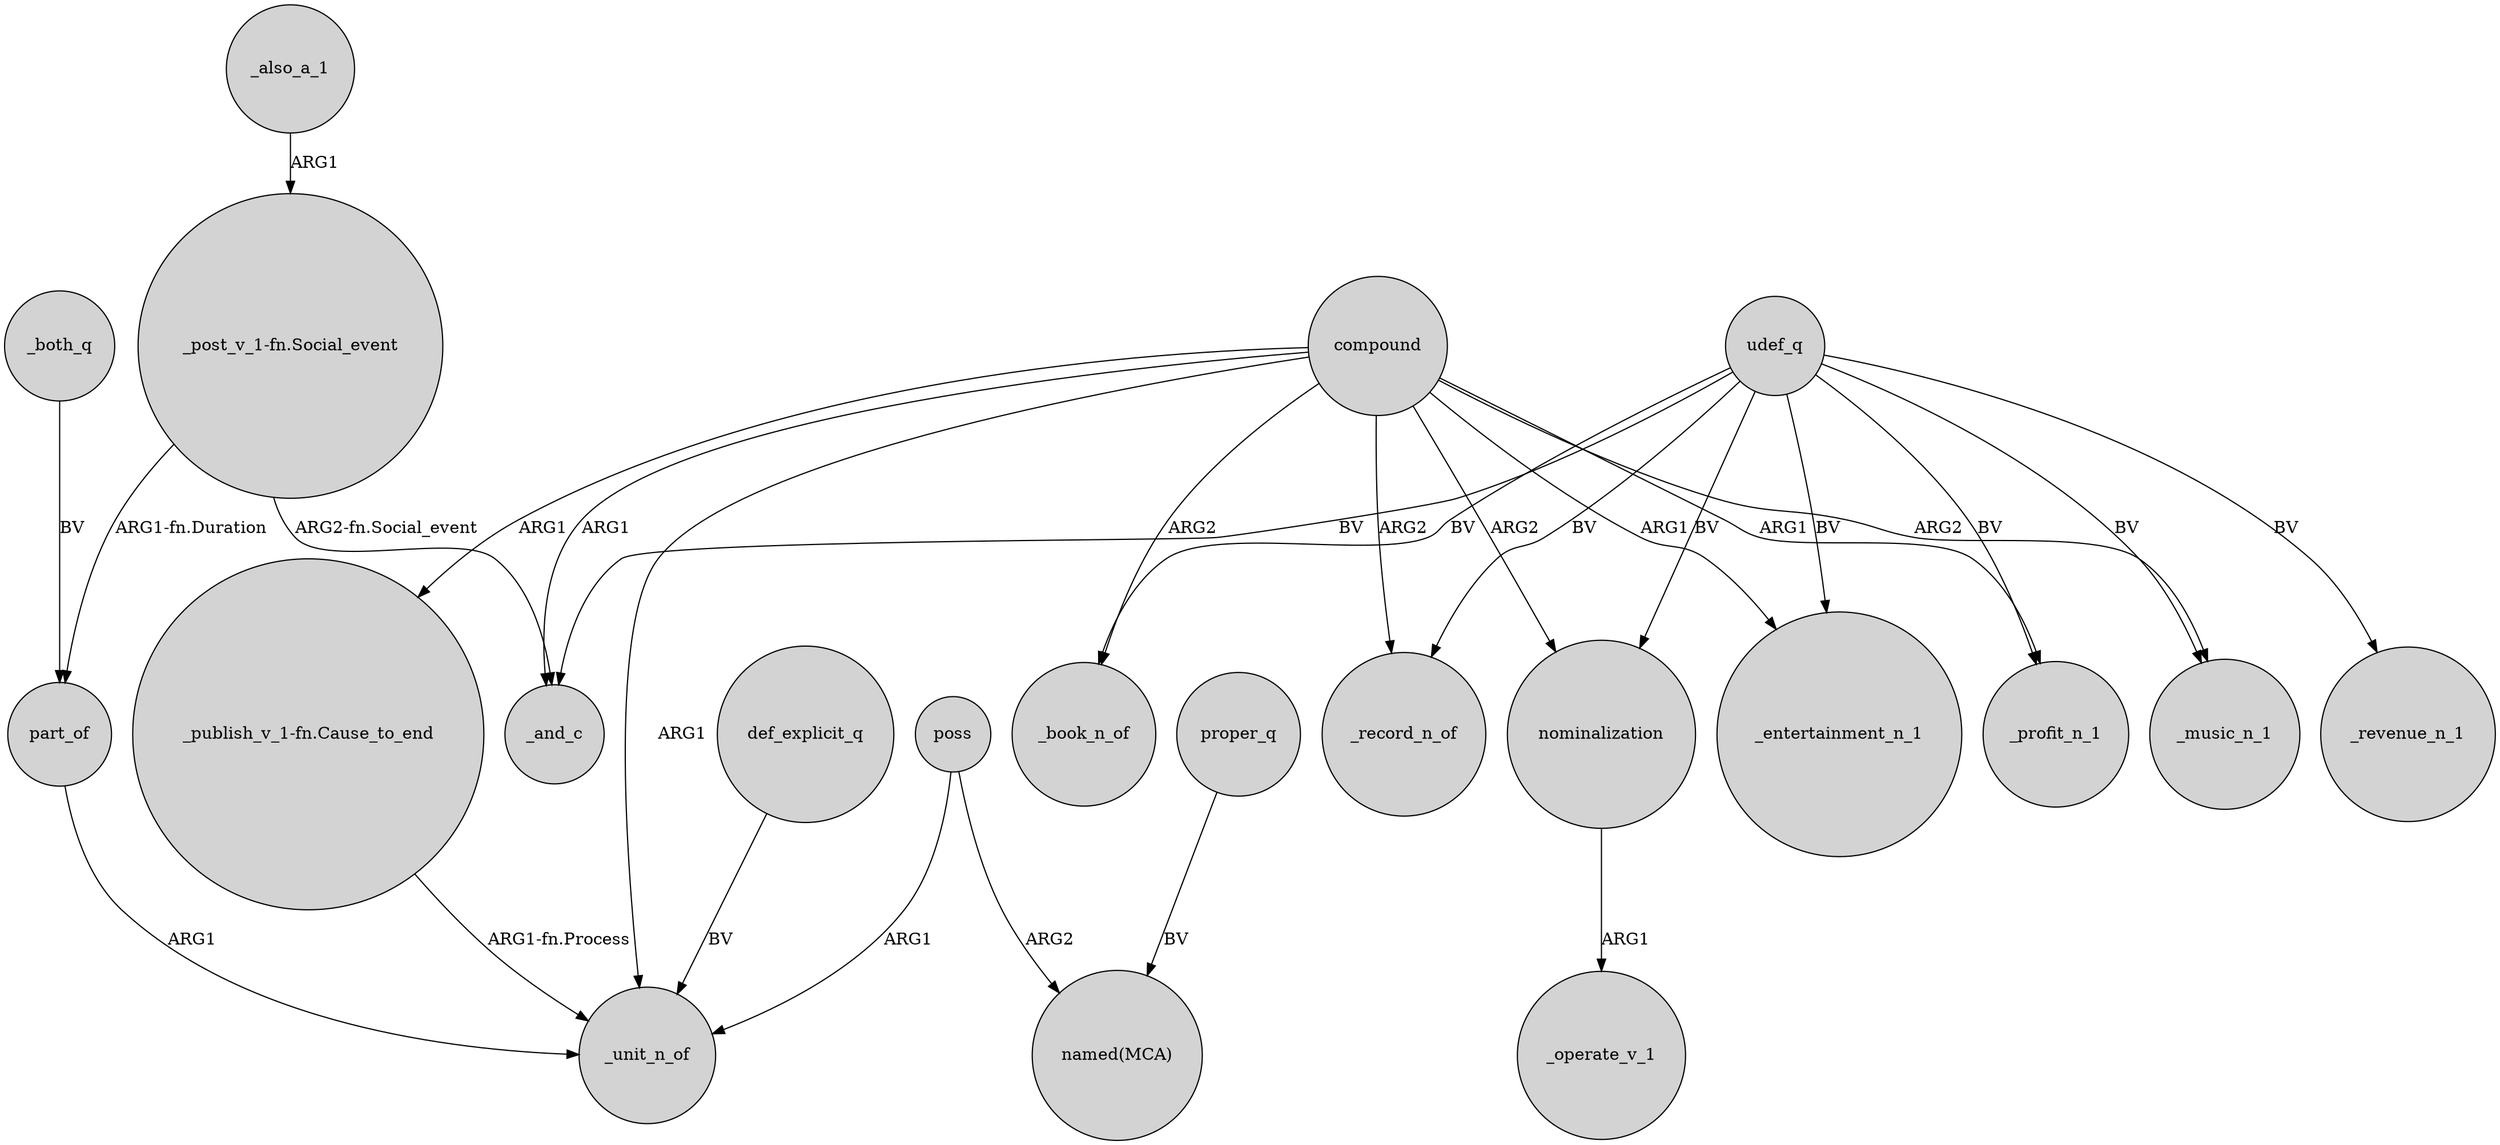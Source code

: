 digraph {
	node [shape=circle style=filled]
	udef_q -> _music_n_1 [label=BV]
	compound -> _and_c [label=ARG1]
	_also_a_1 -> "_post_v_1-fn.Social_event" [label=ARG1]
	udef_q -> _record_n_of [label=BV]
	udef_q -> _entertainment_n_1 [label=BV]
	udef_q -> nominalization [label=BV]
	nominalization -> _operate_v_1 [label=ARG1]
	udef_q -> _profit_n_1 [label=BV]
	udef_q -> _book_n_of [label=BV]
	compound -> _record_n_of [label=ARG2]
	proper_q -> "named(MCA)" [label=BV]
	udef_q -> _and_c [label=BV]
	udef_q -> _revenue_n_1 [label=BV]
	compound -> nominalization [label=ARG2]
	part_of -> _unit_n_of [label=ARG1]
	compound -> _music_n_1 [label=ARG2]
	poss -> "named(MCA)" [label=ARG2]
	def_explicit_q -> _unit_n_of [label=BV]
	_both_q -> part_of [label=BV]
	compound -> _book_n_of [label=ARG2]
	compound -> _profit_n_1 [label=ARG1]
	compound -> "_publish_v_1-fn.Cause_to_end" [label=ARG1]
	poss -> _unit_n_of [label=ARG1]
	compound -> _unit_n_of [label=ARG1]
	"_post_v_1-fn.Social_event" -> _and_c [label="ARG2-fn.Social_event"]
	compound -> _entertainment_n_1 [label=ARG1]
	"_publish_v_1-fn.Cause_to_end" -> _unit_n_of [label="ARG1-fn.Process"]
	"_post_v_1-fn.Social_event" -> part_of [label="ARG1-fn.Duration"]
}
